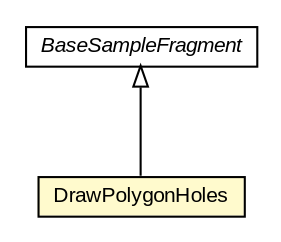 #!/usr/local/bin/dot
#
# Class diagram 
# Generated by UMLGraph version R5_6-24-gf6e263 (http://www.umlgraph.org/)
#

digraph G {
	edge [fontname="arial",fontsize=10,labelfontname="arial",labelfontsize=10];
	node [fontname="arial",fontsize=10,shape=plaintext];
	nodesep=0.25;
	ranksep=0.5;
	// org.osmdroid.samplefragments.BaseSampleFragment
	c76180 [label=<<table title="org.osmdroid.samplefragments.BaseSampleFragment" border="0" cellborder="1" cellspacing="0" cellpadding="2" port="p" href="../BaseSampleFragment.html">
		<tr><td><table border="0" cellspacing="0" cellpadding="1">
<tr><td align="center" balign="center"><font face="arial italic"> BaseSampleFragment </font></td></tr>
		</table></td></tr>
		</table>>, URL="../BaseSampleFragment.html", fontname="arial", fontcolor="black", fontsize=10.0];
	// org.osmdroid.samplefragments.drawing.DrawPolygonHoles
	c76215 [label=<<table title="org.osmdroid.samplefragments.drawing.DrawPolygonHoles" border="0" cellborder="1" cellspacing="0" cellpadding="2" port="p" bgcolor="lemonChiffon" href="./DrawPolygonHoles.html">
		<tr><td><table border="0" cellspacing="0" cellpadding="1">
<tr><td align="center" balign="center"> DrawPolygonHoles </td></tr>
		</table></td></tr>
		</table>>, URL="./DrawPolygonHoles.html", fontname="arial", fontcolor="black", fontsize=10.0];
	//org.osmdroid.samplefragments.drawing.DrawPolygonHoles extends org.osmdroid.samplefragments.BaseSampleFragment
	c76180:p -> c76215:p [dir=back,arrowtail=empty];
}


